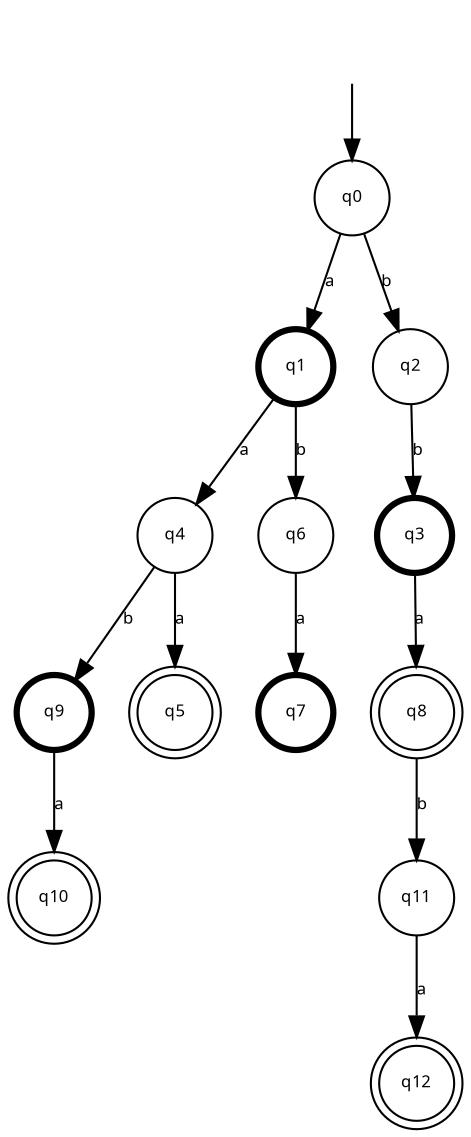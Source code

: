 digraph g{
	graph [dpi=300 ordering="out"];
	margin=0;
	null [style=invis];
	q0 [label="q0" shape="circle" fontname=verdana fontsize=8 color="black" fontcolor="black" style="filled" fillcolor="white"];
	q1 [label="q1" shape="circle" fontname=verdana fontsize=8 color="black" fontcolor="black" style="setlinewidth(3),filled" fillcolor="white"];
	q2 [label="q2" shape="circle" fontname=verdana fontsize=8 color="black" fontcolor="black" style="filled" fillcolor="white"];
	q3 [label="q3" shape="circle" fontname=verdana fontsize=8 color="black" fontcolor="black" style="setlinewidth(3),filled" fillcolor="white"];
	q4 [label="q4" shape="circle" fontname=verdana fontsize=8 color="black" fontcolor="black" style="filled" fillcolor="white"];
	q5 [label="q5" shape="circle" peripheries=2 fontname=verdana fontsize=8 color="black" fontcolor="black" style="filled" fillcolor="white"];
	q6 [label="q6" shape="circle" fontname=verdana fontsize=8 color="black" fontcolor="black" style="filled" fillcolor="white"];
	q7 [label="q7" shape="circle" fontname=verdana fontsize=8 color="black" fontcolor="black" style="setlinewidth(3),filled" fillcolor="white"];
	q8 [label="q8" shape="circle" peripheries=2 fontname=verdana fontsize=8 color="black" fontcolor="black" style="filled" fillcolor="white"];
	q9 [label="q9" shape="circle" fontname=verdana fontsize=8 color="black" fontcolor="black" style="setlinewidth(3),filled" fillcolor="white"];
	q10 [label="q10" shape="circle" peripheries=2 fontname=verdana fontsize=8 color="black" fontcolor="black" style="filled" fillcolor="white"];
	q11 [label="q11" shape="circle" fontname=verdana fontsize=8 color="black" fontcolor="black" style="filled" fillcolor="white"];
	q12 [label="q12" shape="circle" peripheries=2 fontname=verdana fontsize=8 color="black" fontcolor="black" style="filled" fillcolor="white"];
	null->q0;
	q0->q1 [label="a" fontname=verdana fontsize=8];
	q0->q2 [label="b" fontname=verdana fontsize=8];
	q1->q4 [label="a" fontname=verdana fontsize=8];
	q1->q6 [label="b" fontname=verdana fontsize=8];
	q2->q3 [label="b" fontname=verdana fontsize=8];
	q3->q8 [label="a" fontname=verdana fontsize=8];
	q4->q9 [label="b" fontname=verdana fontsize=8];
	q4->q5 [label="a" fontname=verdana fontsize=8];
	q6->q7 [label="a" fontname=verdana fontsize=8];
	q8->q11 [label="b" fontname=verdana fontsize=8];
	q9->q10 [label="a" fontname=verdana fontsize=8];
	q11->q12 [label="a" fontname=verdana fontsize=8];
}